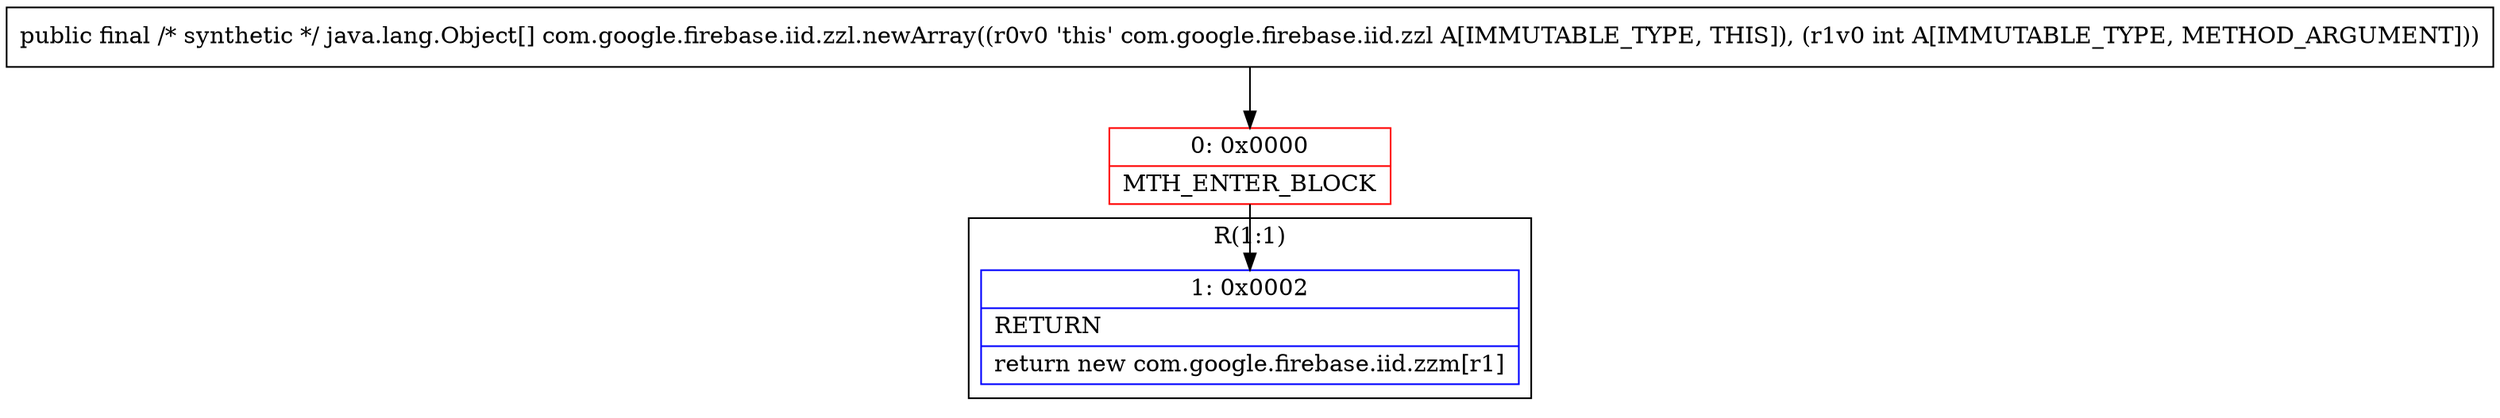 digraph "CFG forcom.google.firebase.iid.zzl.newArray(I)[Ljava\/lang\/Object;" {
subgraph cluster_Region_1987985210 {
label = "R(1:1)";
node [shape=record,color=blue];
Node_1 [shape=record,label="{1\:\ 0x0002|RETURN\l|return new com.google.firebase.iid.zzm[r1]\l}"];
}
Node_0 [shape=record,color=red,label="{0\:\ 0x0000|MTH_ENTER_BLOCK\l}"];
MethodNode[shape=record,label="{public final \/* synthetic *\/ java.lang.Object[] com.google.firebase.iid.zzl.newArray((r0v0 'this' com.google.firebase.iid.zzl A[IMMUTABLE_TYPE, THIS]), (r1v0 int A[IMMUTABLE_TYPE, METHOD_ARGUMENT])) }"];
MethodNode -> Node_0;
Node_0 -> Node_1;
}

